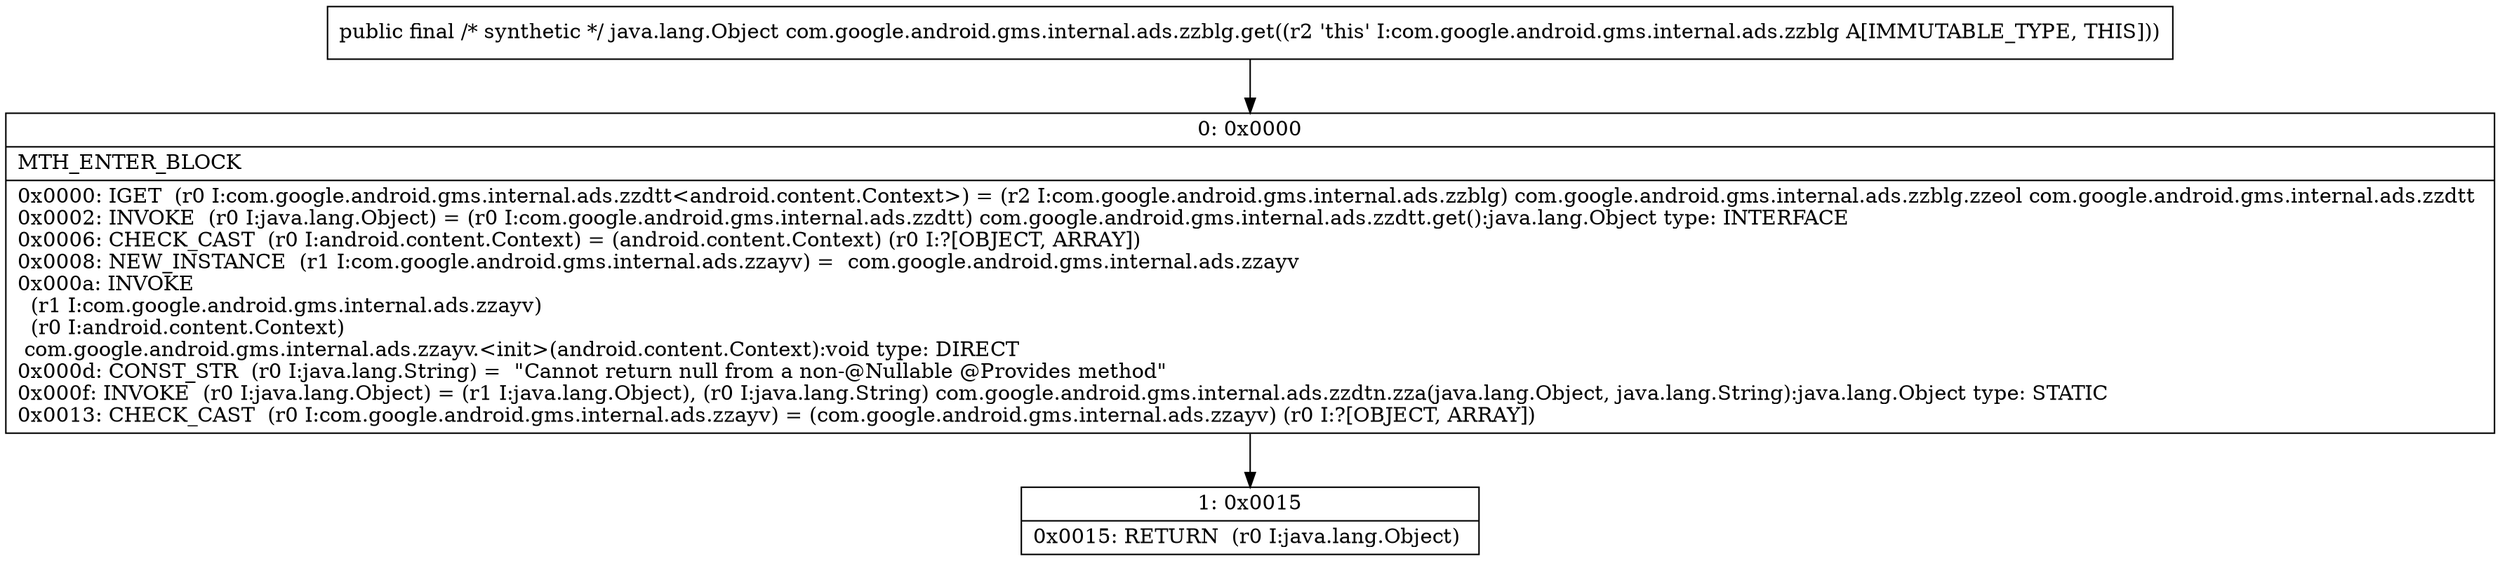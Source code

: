 digraph "CFG forcom.google.android.gms.internal.ads.zzblg.get()Ljava\/lang\/Object;" {
Node_0 [shape=record,label="{0\:\ 0x0000|MTH_ENTER_BLOCK\l|0x0000: IGET  (r0 I:com.google.android.gms.internal.ads.zzdtt\<android.content.Context\>) = (r2 I:com.google.android.gms.internal.ads.zzblg) com.google.android.gms.internal.ads.zzblg.zzeol com.google.android.gms.internal.ads.zzdtt \l0x0002: INVOKE  (r0 I:java.lang.Object) = (r0 I:com.google.android.gms.internal.ads.zzdtt) com.google.android.gms.internal.ads.zzdtt.get():java.lang.Object type: INTERFACE \l0x0006: CHECK_CAST  (r0 I:android.content.Context) = (android.content.Context) (r0 I:?[OBJECT, ARRAY]) \l0x0008: NEW_INSTANCE  (r1 I:com.google.android.gms.internal.ads.zzayv) =  com.google.android.gms.internal.ads.zzayv \l0x000a: INVOKE  \l  (r1 I:com.google.android.gms.internal.ads.zzayv)\l  (r0 I:android.content.Context)\l com.google.android.gms.internal.ads.zzayv.\<init\>(android.content.Context):void type: DIRECT \l0x000d: CONST_STR  (r0 I:java.lang.String) =  \"Cannot return null from a non\-@Nullable @Provides method\" \l0x000f: INVOKE  (r0 I:java.lang.Object) = (r1 I:java.lang.Object), (r0 I:java.lang.String) com.google.android.gms.internal.ads.zzdtn.zza(java.lang.Object, java.lang.String):java.lang.Object type: STATIC \l0x0013: CHECK_CAST  (r0 I:com.google.android.gms.internal.ads.zzayv) = (com.google.android.gms.internal.ads.zzayv) (r0 I:?[OBJECT, ARRAY]) \l}"];
Node_1 [shape=record,label="{1\:\ 0x0015|0x0015: RETURN  (r0 I:java.lang.Object) \l}"];
MethodNode[shape=record,label="{public final \/* synthetic *\/ java.lang.Object com.google.android.gms.internal.ads.zzblg.get((r2 'this' I:com.google.android.gms.internal.ads.zzblg A[IMMUTABLE_TYPE, THIS])) }"];
MethodNode -> Node_0;
Node_0 -> Node_1;
}

